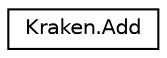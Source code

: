 digraph "Graphical Class Hierarchy"
{
 // LATEX_PDF_SIZE
  edge [fontname="Helvetica",fontsize="10",labelfontname="Helvetica",labelfontsize="10"];
  node [fontname="Helvetica",fontsize="10",shape=record];
  rankdir="LR";
  Node0 [label="Kraken.Add",height=0.2,width=0.4,color="black", fillcolor="white", style="filled",URL="$class_kraken_1_1_add.html",tooltip=" "];
}
